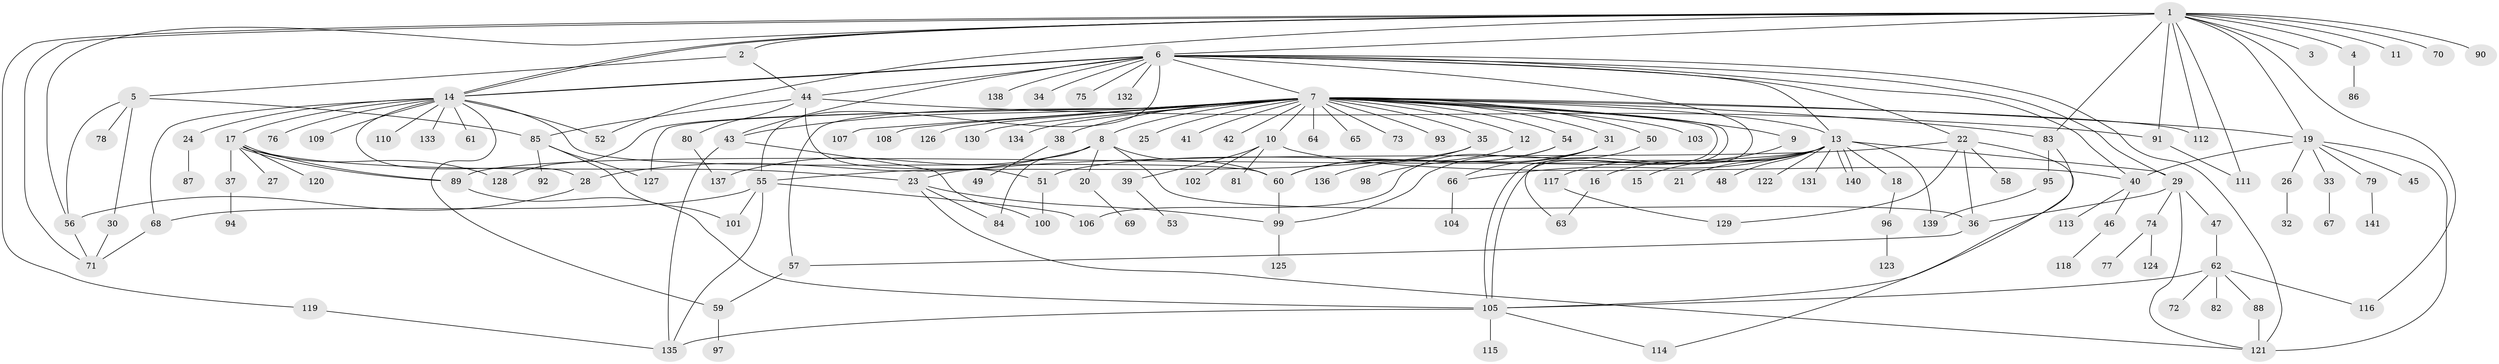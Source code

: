 // coarse degree distribution, {1: 0.5087719298245614, 3: 0.10526315789473684, 2: 0.10526315789473684, 10: 0.05263157894736842, 4: 0.03508771929824561, 5: 0.08771929824561403, 16: 0.017543859649122806, 7: 0.03508771929824561, 12: 0.017543859649122806, 27: 0.017543859649122806, 11: 0.017543859649122806}
// Generated by graph-tools (version 1.1) at 2025/36/03/04/25 23:36:51]
// undirected, 141 vertices, 203 edges
graph export_dot {
  node [color=gray90,style=filled];
  1;
  2;
  3;
  4;
  5;
  6;
  7;
  8;
  9;
  10;
  11;
  12;
  13;
  14;
  15;
  16;
  17;
  18;
  19;
  20;
  21;
  22;
  23;
  24;
  25;
  26;
  27;
  28;
  29;
  30;
  31;
  32;
  33;
  34;
  35;
  36;
  37;
  38;
  39;
  40;
  41;
  42;
  43;
  44;
  45;
  46;
  47;
  48;
  49;
  50;
  51;
  52;
  53;
  54;
  55;
  56;
  57;
  58;
  59;
  60;
  61;
  62;
  63;
  64;
  65;
  66;
  67;
  68;
  69;
  70;
  71;
  72;
  73;
  74;
  75;
  76;
  77;
  78;
  79;
  80;
  81;
  82;
  83;
  84;
  85;
  86;
  87;
  88;
  89;
  90;
  91;
  92;
  93;
  94;
  95;
  96;
  97;
  98;
  99;
  100;
  101;
  102;
  103;
  104;
  105;
  106;
  107;
  108;
  109;
  110;
  111;
  112;
  113;
  114;
  115;
  116;
  117;
  118;
  119;
  120;
  121;
  122;
  123;
  124;
  125;
  126;
  127;
  128;
  129;
  130;
  131;
  132;
  133;
  134;
  135;
  136;
  137;
  138;
  139;
  140;
  141;
  1 -- 2;
  1 -- 3;
  1 -- 4;
  1 -- 6;
  1 -- 11;
  1 -- 14;
  1 -- 14;
  1 -- 19;
  1 -- 52;
  1 -- 56;
  1 -- 70;
  1 -- 71;
  1 -- 83;
  1 -- 90;
  1 -- 91;
  1 -- 111;
  1 -- 112;
  1 -- 116;
  1 -- 119;
  2 -- 5;
  2 -- 44;
  4 -- 86;
  5 -- 30;
  5 -- 56;
  5 -- 78;
  5 -- 85;
  6 -- 7;
  6 -- 13;
  6 -- 14;
  6 -- 14;
  6 -- 22;
  6 -- 29;
  6 -- 34;
  6 -- 40;
  6 -- 43;
  6 -- 44;
  6 -- 55;
  6 -- 63;
  6 -- 75;
  6 -- 121;
  6 -- 132;
  6 -- 138;
  7 -- 8;
  7 -- 9;
  7 -- 10;
  7 -- 12;
  7 -- 13;
  7 -- 19;
  7 -- 25;
  7 -- 31;
  7 -- 35;
  7 -- 38;
  7 -- 41;
  7 -- 42;
  7 -- 43;
  7 -- 50;
  7 -- 54;
  7 -- 57;
  7 -- 64;
  7 -- 65;
  7 -- 73;
  7 -- 83;
  7 -- 93;
  7 -- 103;
  7 -- 105;
  7 -- 105;
  7 -- 107;
  7 -- 108;
  7 -- 112;
  7 -- 126;
  7 -- 127;
  7 -- 128;
  7 -- 130;
  7 -- 134;
  8 -- 20;
  8 -- 28;
  8 -- 36;
  8 -- 60;
  8 -- 84;
  8 -- 137;
  9 -- 117;
  10 -- 39;
  10 -- 40;
  10 -- 81;
  10 -- 102;
  12 -- 60;
  13 -- 15;
  13 -- 16;
  13 -- 18;
  13 -- 21;
  13 -- 29;
  13 -- 48;
  13 -- 51;
  13 -- 66;
  13 -- 89;
  13 -- 122;
  13 -- 131;
  13 -- 139;
  13 -- 140;
  13 -- 140;
  14 -- 17;
  14 -- 24;
  14 -- 28;
  14 -- 52;
  14 -- 59;
  14 -- 60;
  14 -- 61;
  14 -- 68;
  14 -- 76;
  14 -- 109;
  14 -- 110;
  14 -- 133;
  16 -- 63;
  17 -- 23;
  17 -- 27;
  17 -- 37;
  17 -- 89;
  17 -- 89;
  17 -- 120;
  17 -- 128;
  18 -- 96;
  19 -- 26;
  19 -- 33;
  19 -- 40;
  19 -- 45;
  19 -- 79;
  19 -- 121;
  20 -- 69;
  22 -- 23;
  22 -- 36;
  22 -- 58;
  22 -- 114;
  22 -- 129;
  23 -- 84;
  23 -- 99;
  23 -- 121;
  24 -- 87;
  26 -- 32;
  28 -- 56;
  29 -- 36;
  29 -- 47;
  29 -- 74;
  29 -- 121;
  30 -- 71;
  31 -- 66;
  31 -- 98;
  31 -- 106;
  33 -- 67;
  35 -- 55;
  35 -- 60;
  36 -- 57;
  37 -- 94;
  38 -- 49;
  39 -- 53;
  40 -- 46;
  40 -- 113;
  43 -- 100;
  43 -- 135;
  44 -- 51;
  44 -- 80;
  44 -- 85;
  44 -- 91;
  46 -- 118;
  47 -- 62;
  50 -- 99;
  51 -- 100;
  54 -- 60;
  54 -- 136;
  55 -- 68;
  55 -- 101;
  55 -- 106;
  55 -- 135;
  56 -- 71;
  57 -- 59;
  59 -- 97;
  60 -- 99;
  62 -- 72;
  62 -- 82;
  62 -- 88;
  62 -- 105;
  62 -- 116;
  66 -- 104;
  68 -- 71;
  74 -- 77;
  74 -- 124;
  79 -- 141;
  80 -- 137;
  83 -- 95;
  83 -- 105;
  85 -- 92;
  85 -- 101;
  85 -- 127;
  88 -- 121;
  89 -- 105;
  91 -- 111;
  95 -- 139;
  96 -- 123;
  99 -- 125;
  105 -- 114;
  105 -- 115;
  105 -- 135;
  117 -- 129;
  119 -- 135;
}
